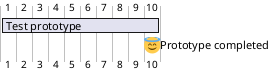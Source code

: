 {
  "sha1": "qnw34lyqbzrminbwgm1mh73mi2j5z0g",
  "insertion": {
    "when": "2024-06-04T17:28:42.701Z",
    "url": "https://forum.plantuml.net/18011/is-is-possible-to-change-the-milestone-icon-from-a-diamond",
    "user": "plantuml@gmail.com"
  }
}
@startgantt
[Test prototype] requires 10 days.
[Prototype completed] happens at [Test prototype]'s end.
It is displayed as <:innocent:>
'[Setup assembly line] requires 12 days.
'[Setup assembly line] starts at [Test prototype]'s end.
@endgantt
